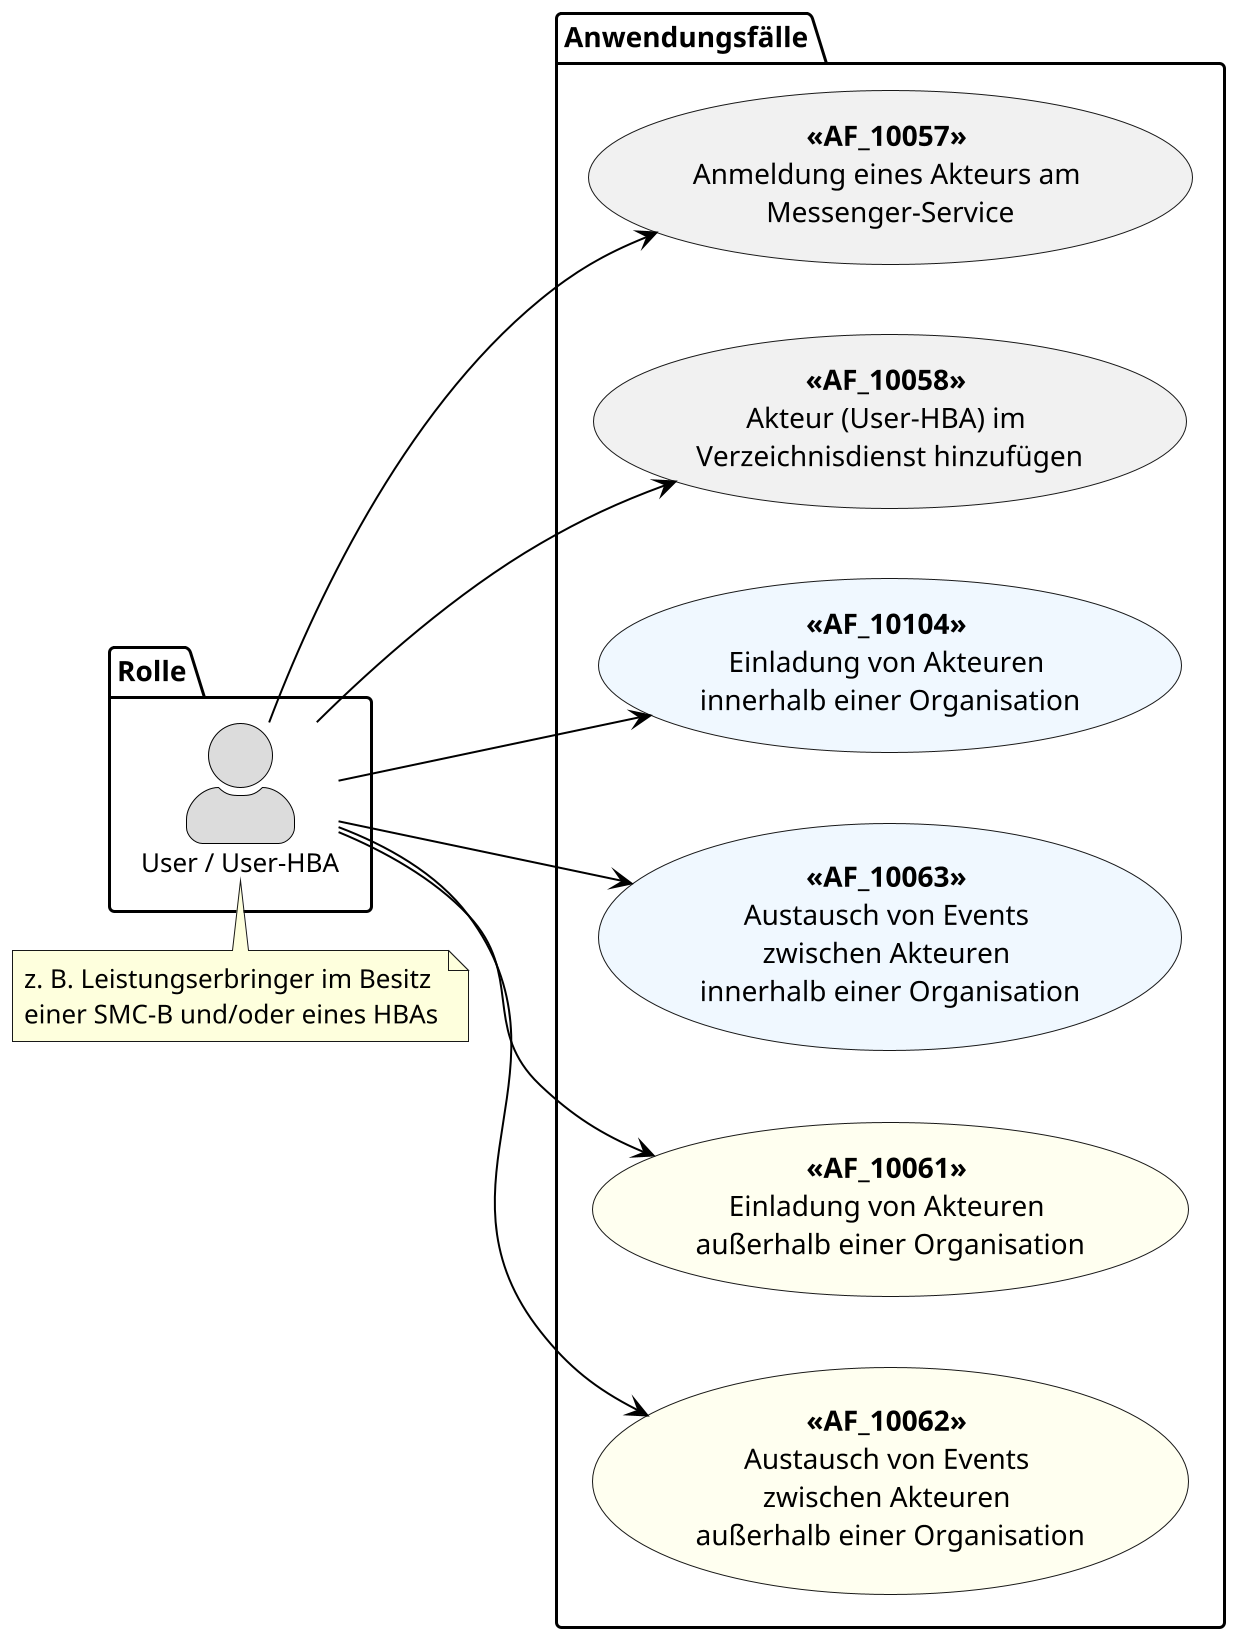 /' 
# TI-Messenger 1.1
# TI-Messenger-Dienst
# Use Case Diagram
# Name: User / User-HBA - Anwendungsfaelle
'/

@startuml
skinparam actorStyle awesome
left to right direction
scale 6/3

skinparam sequence {
ArrowColor black
ArrowFontSize 17
ActorBorderColor black
LifeLineBorderColor black
LifeLineBackgroundColor Gainsboro

ParticipantBorderColor Motivation
ParticipantBackgroundColor Motivation
ParticipantFontName Impact
ParticipantFontSize 20
ParticipantFontColor black
ParticipantBorderColor Black
ParticipantBackgroundColor MOTIVATION

ActorBackgroundColor Gainsboro
ActorFontColor black
ActorFontSize 13
ActorFontName Aapex
}

package Rolle {
actor "User / User-HBA" as uuh
}

package Anwendungsfälle {
usecase "**<<AF_10057>>** \nAnmeldung eines Akteurs am \nMessenger-Service" as UC1
usecase "**<<AF_10058>>** \nAkteur (User-HBA) im \nVerzeichnisdienst hinzufügen" as UC2
usecase "**<<AF_10104>>** \nEinladung von Akteuren \ninnerhalb einer Organisation" as UC3 #AliceBlue
usecase "**<<AF_10063>>** \nAustausch von Events \nzwischen Akteuren \ninnerhalb einer Organisation" as UC4 #AliceBlue
usecase "**<<AF_10061>>** \nEinladung von Akteuren \naußerhalb einer Organisation" as UC5 #Ivory
usecase "**<<AF_10062>>** \nAustausch von Events \nzwischen Akteuren \naußerhalb einer Organisation" as UC6 #Ivory
}

uuh --> UC1
uuh --> UC2
uuh --> UC3
uuh --> UC4
uuh --> UC5
uuh --> UC6

note top of (uuh)
z. B. Leistungserbringer im Besitz 
einer SMC-B und/oder eines HBAs
end note

@enduml
